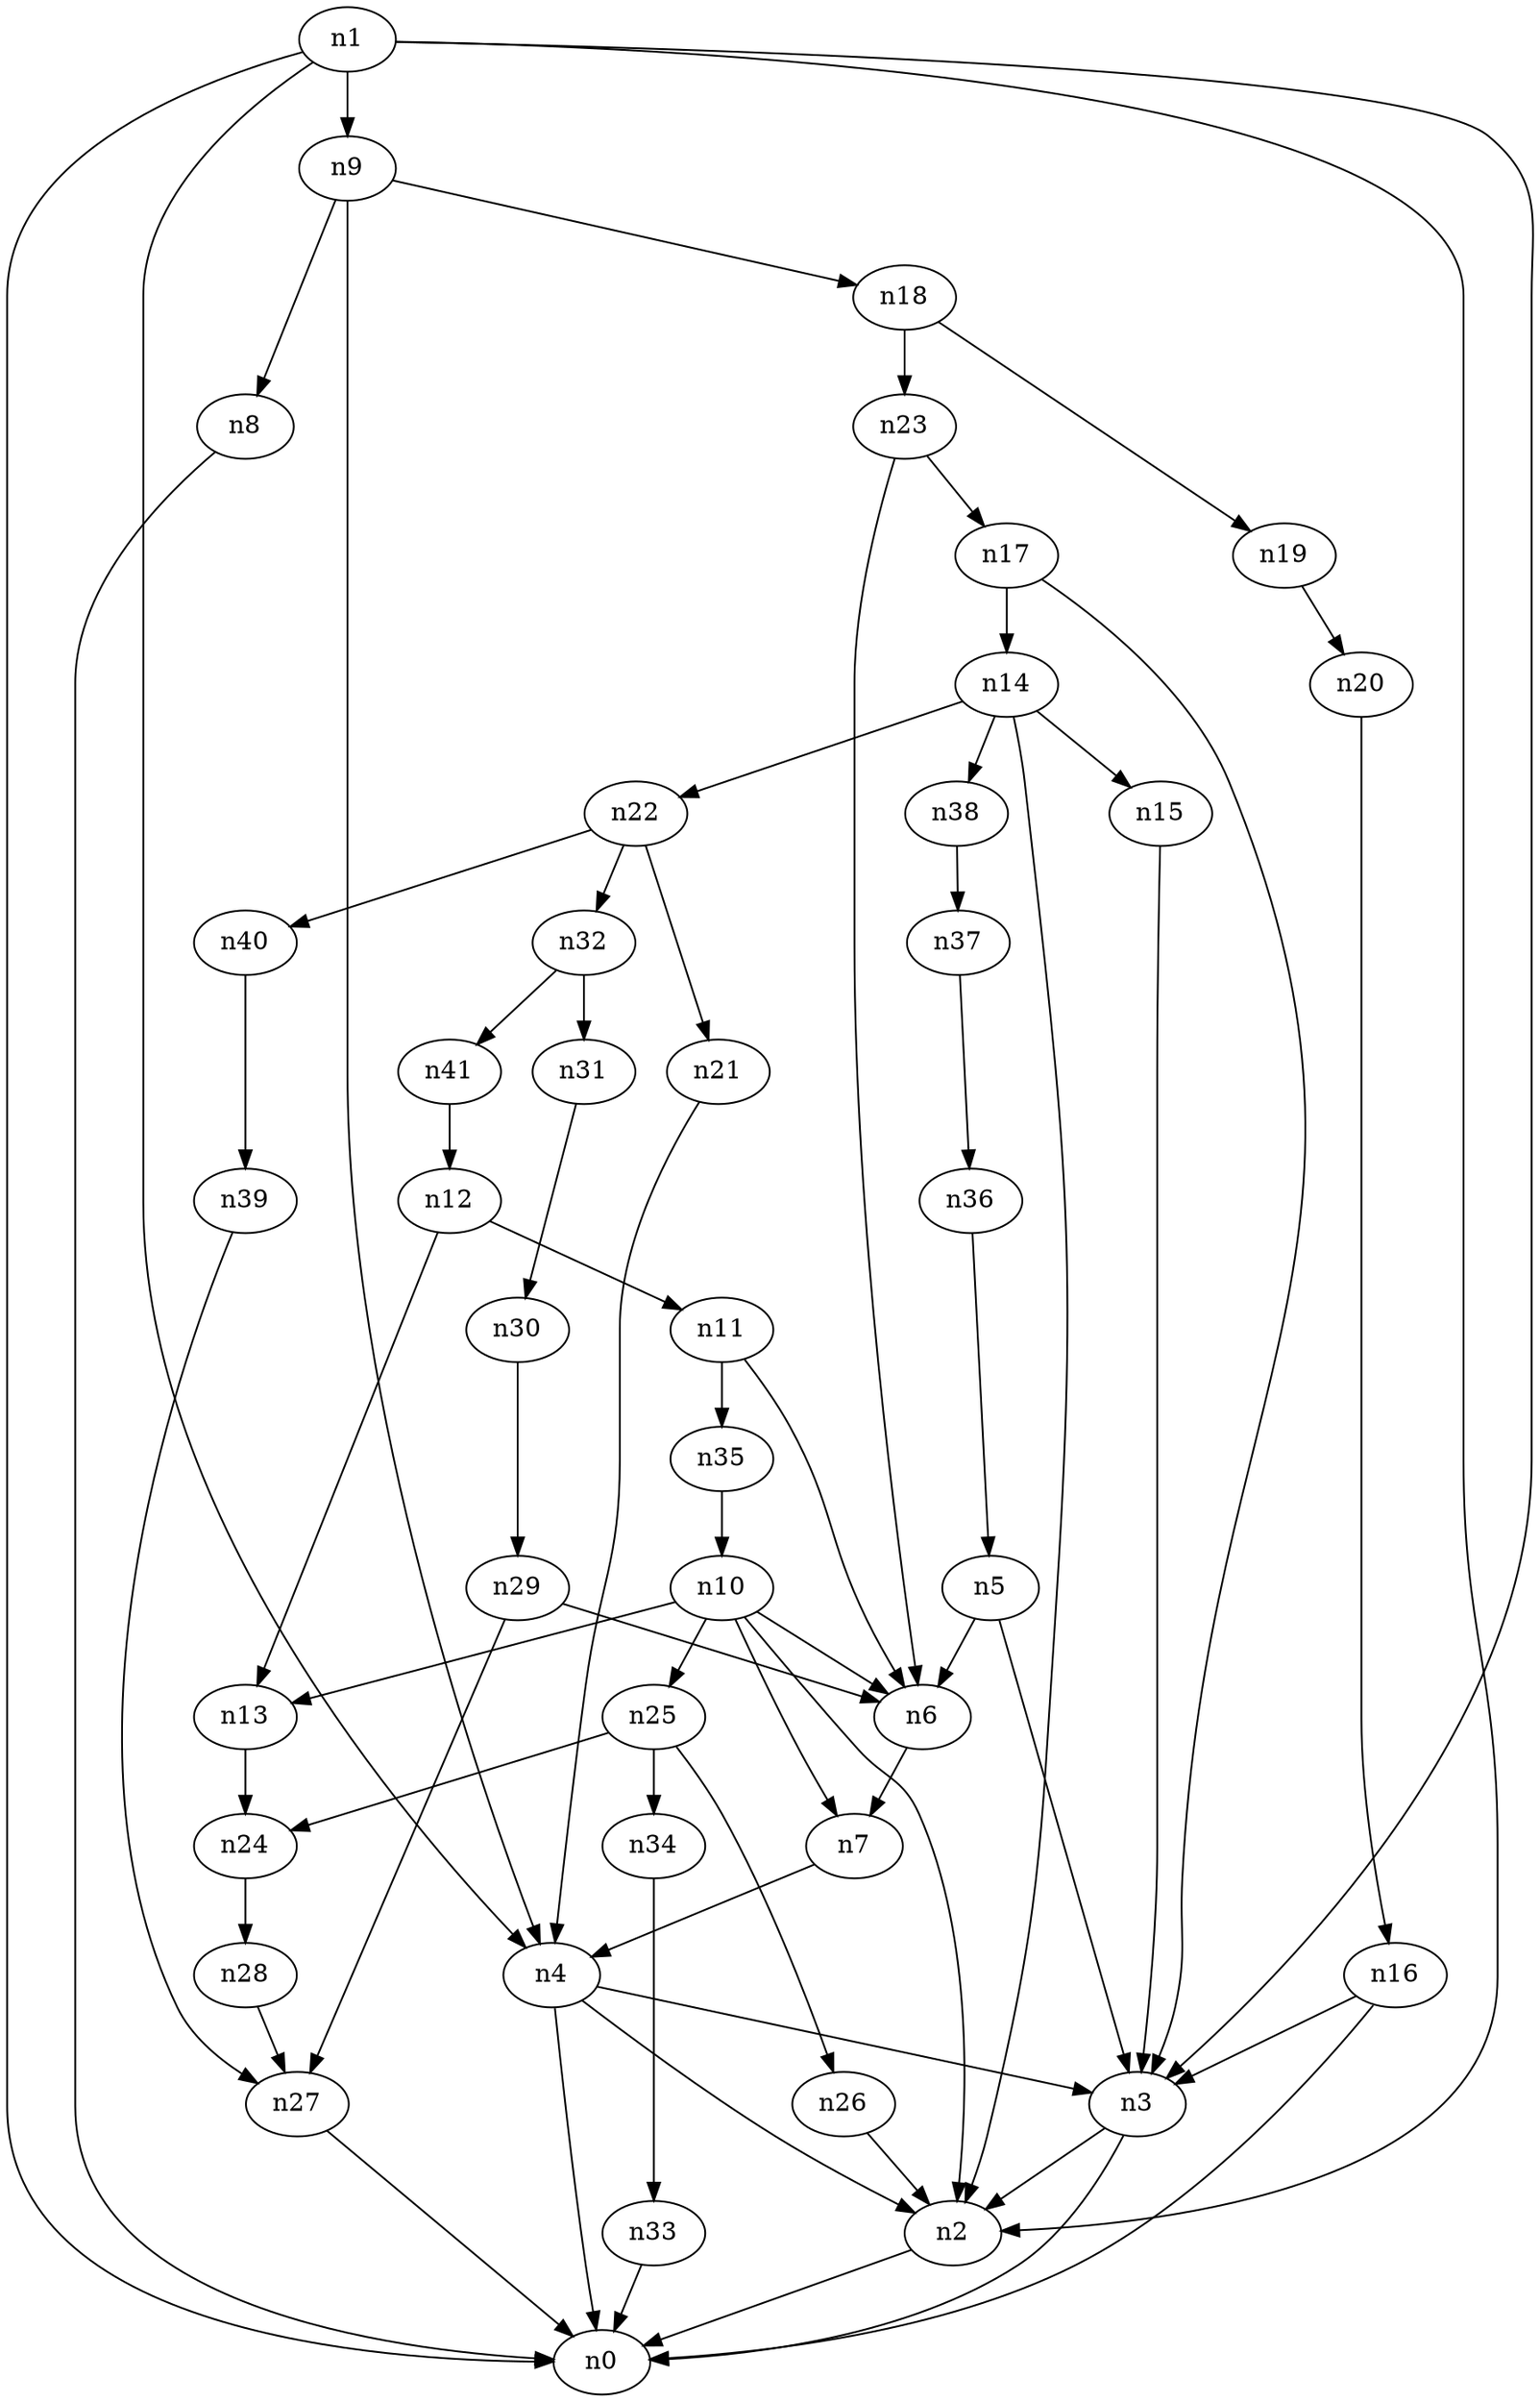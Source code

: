 digraph G {
	n1 -> n0	 [_graphml_id=e0];
	n1 -> n2	 [_graphml_id=e1];
	n1 -> n3	 [_graphml_id=e6];
	n1 -> n4	 [_graphml_id=e9];
	n1 -> n9	 [_graphml_id=e16];
	n2 -> n0	 [_graphml_id=e5];
	n3 -> n0	 [_graphml_id=e8];
	n3 -> n2	 [_graphml_id=e2];
	n4 -> n0	 [_graphml_id=e4];
	n4 -> n2	 [_graphml_id=e7];
	n4 -> n3	 [_graphml_id=e3];
	n5 -> n3	 [_graphml_id=e10];
	n5 -> n6	 [_graphml_id=e11];
	n6 -> n7	 [_graphml_id=e12];
	n7 -> n4	 [_graphml_id=e13];
	n8 -> n0	 [_graphml_id=e14];
	n9 -> n4	 [_graphml_id=e31];
	n9 -> n8	 [_graphml_id=e15];
	n9 -> n18	 [_graphml_id=e32];
	n10 -> n2	 [_graphml_id=e19];
	n10 -> n6	 [_graphml_id=e18];
	n10 -> n7	 [_graphml_id=e17];
	n10 -> n13	 [_graphml_id=e23];
	n10 -> n25	 [_graphml_id=e50];
	n11 -> n6	 [_graphml_id=e20];
	n11 -> n35	 [_graphml_id=e59];
	n12 -> n11	 [_graphml_id=e21];
	n12 -> n13	 [_graphml_id=e22];
	n13 -> n24	 [_graphml_id=e41];
	n14 -> n2	 [_graphml_id=e24];
	n14 -> n15	 [_graphml_id=e25];
	n14 -> n22	 [_graphml_id=e38];
	n14 -> n38	 [_graphml_id=e64];
	n15 -> n3	 [_graphml_id=e26];
	n16 -> n0	 [_graphml_id=e28];
	n16 -> n3	 [_graphml_id=e27];
	n17 -> n3	 [_graphml_id=e29];
	n17 -> n14	 [_graphml_id=e30];
	n18 -> n19	 [_graphml_id=e33];
	n18 -> n23	 [_graphml_id=e60];
	n19 -> n20	 [_graphml_id=e34];
	n20 -> n16	 [_graphml_id=e35];
	n21 -> n4	 [_graphml_id=e36];
	n22 -> n21	 [_graphml_id=e37];
	n22 -> n32	 [_graphml_id=e54];
	n22 -> n40	 [_graphml_id=e67];
	n23 -> n6	 [_graphml_id=e40];
	n23 -> n17	 [_graphml_id=e39];
	n24 -> n28	 [_graphml_id=e47];
	n25 -> n24	 [_graphml_id=e42];
	n25 -> n26	 [_graphml_id=e43];
	n25 -> n34	 [_graphml_id=e57];
	n26 -> n2	 [_graphml_id=e44];
	n27 -> n0	 [_graphml_id=e45];
	n28 -> n27	 [_graphml_id=e46];
	n29 -> n6	 [_graphml_id=e49];
	n29 -> n27	 [_graphml_id=e48];
	n30 -> n29	 [_graphml_id=e51];
	n31 -> n30	 [_graphml_id=e52];
	n32 -> n31	 [_graphml_id=e53];
	n32 -> n41	 [_graphml_id=e68];
	n33 -> n0	 [_graphml_id=e55];
	n34 -> n33	 [_graphml_id=e56];
	n35 -> n10	 [_graphml_id=e58];
	n36 -> n5	 [_graphml_id=e61];
	n37 -> n36	 [_graphml_id=e62];
	n38 -> n37	 [_graphml_id=e63];
	n39 -> n27	 [_graphml_id=e65];
	n40 -> n39	 [_graphml_id=e66];
	n41 -> n12	 [_graphml_id=e69];
}
